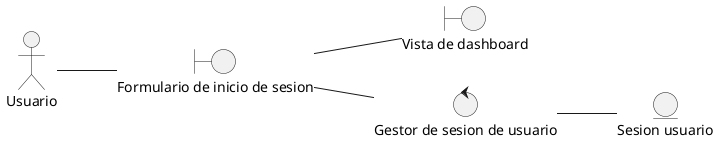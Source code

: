 @startuml DiagramaDeClaseIniciarSesion
left to right direction

actor "Usuario" as actorUsuario

entity "Sesion usuario" as entidadSesionUsuario

boundary "Formulario de inicio de sesion" as vistaIniciarSesion
boundary "Vista de dashboard" as vistaDashboard

control "Gestor de sesion de usuario" as ctrlGestorSesion

actorUsuario -- vistaIniciarSesion
vistaIniciarSesion -- vistaDashboard
vistaIniciarSesion -- ctrlGestorSesion
ctrlGestorSesion -- entidadSesionUsuario

@enduml